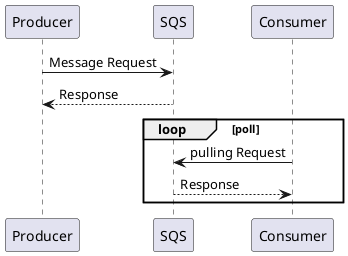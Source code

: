 @startuml
Producer -> SQS: Message Request
Producer <-- SQS: Response
loop poll
Consumer -> SQS: pulling Request
Consumer <-- SQS: Response
end
@enduml